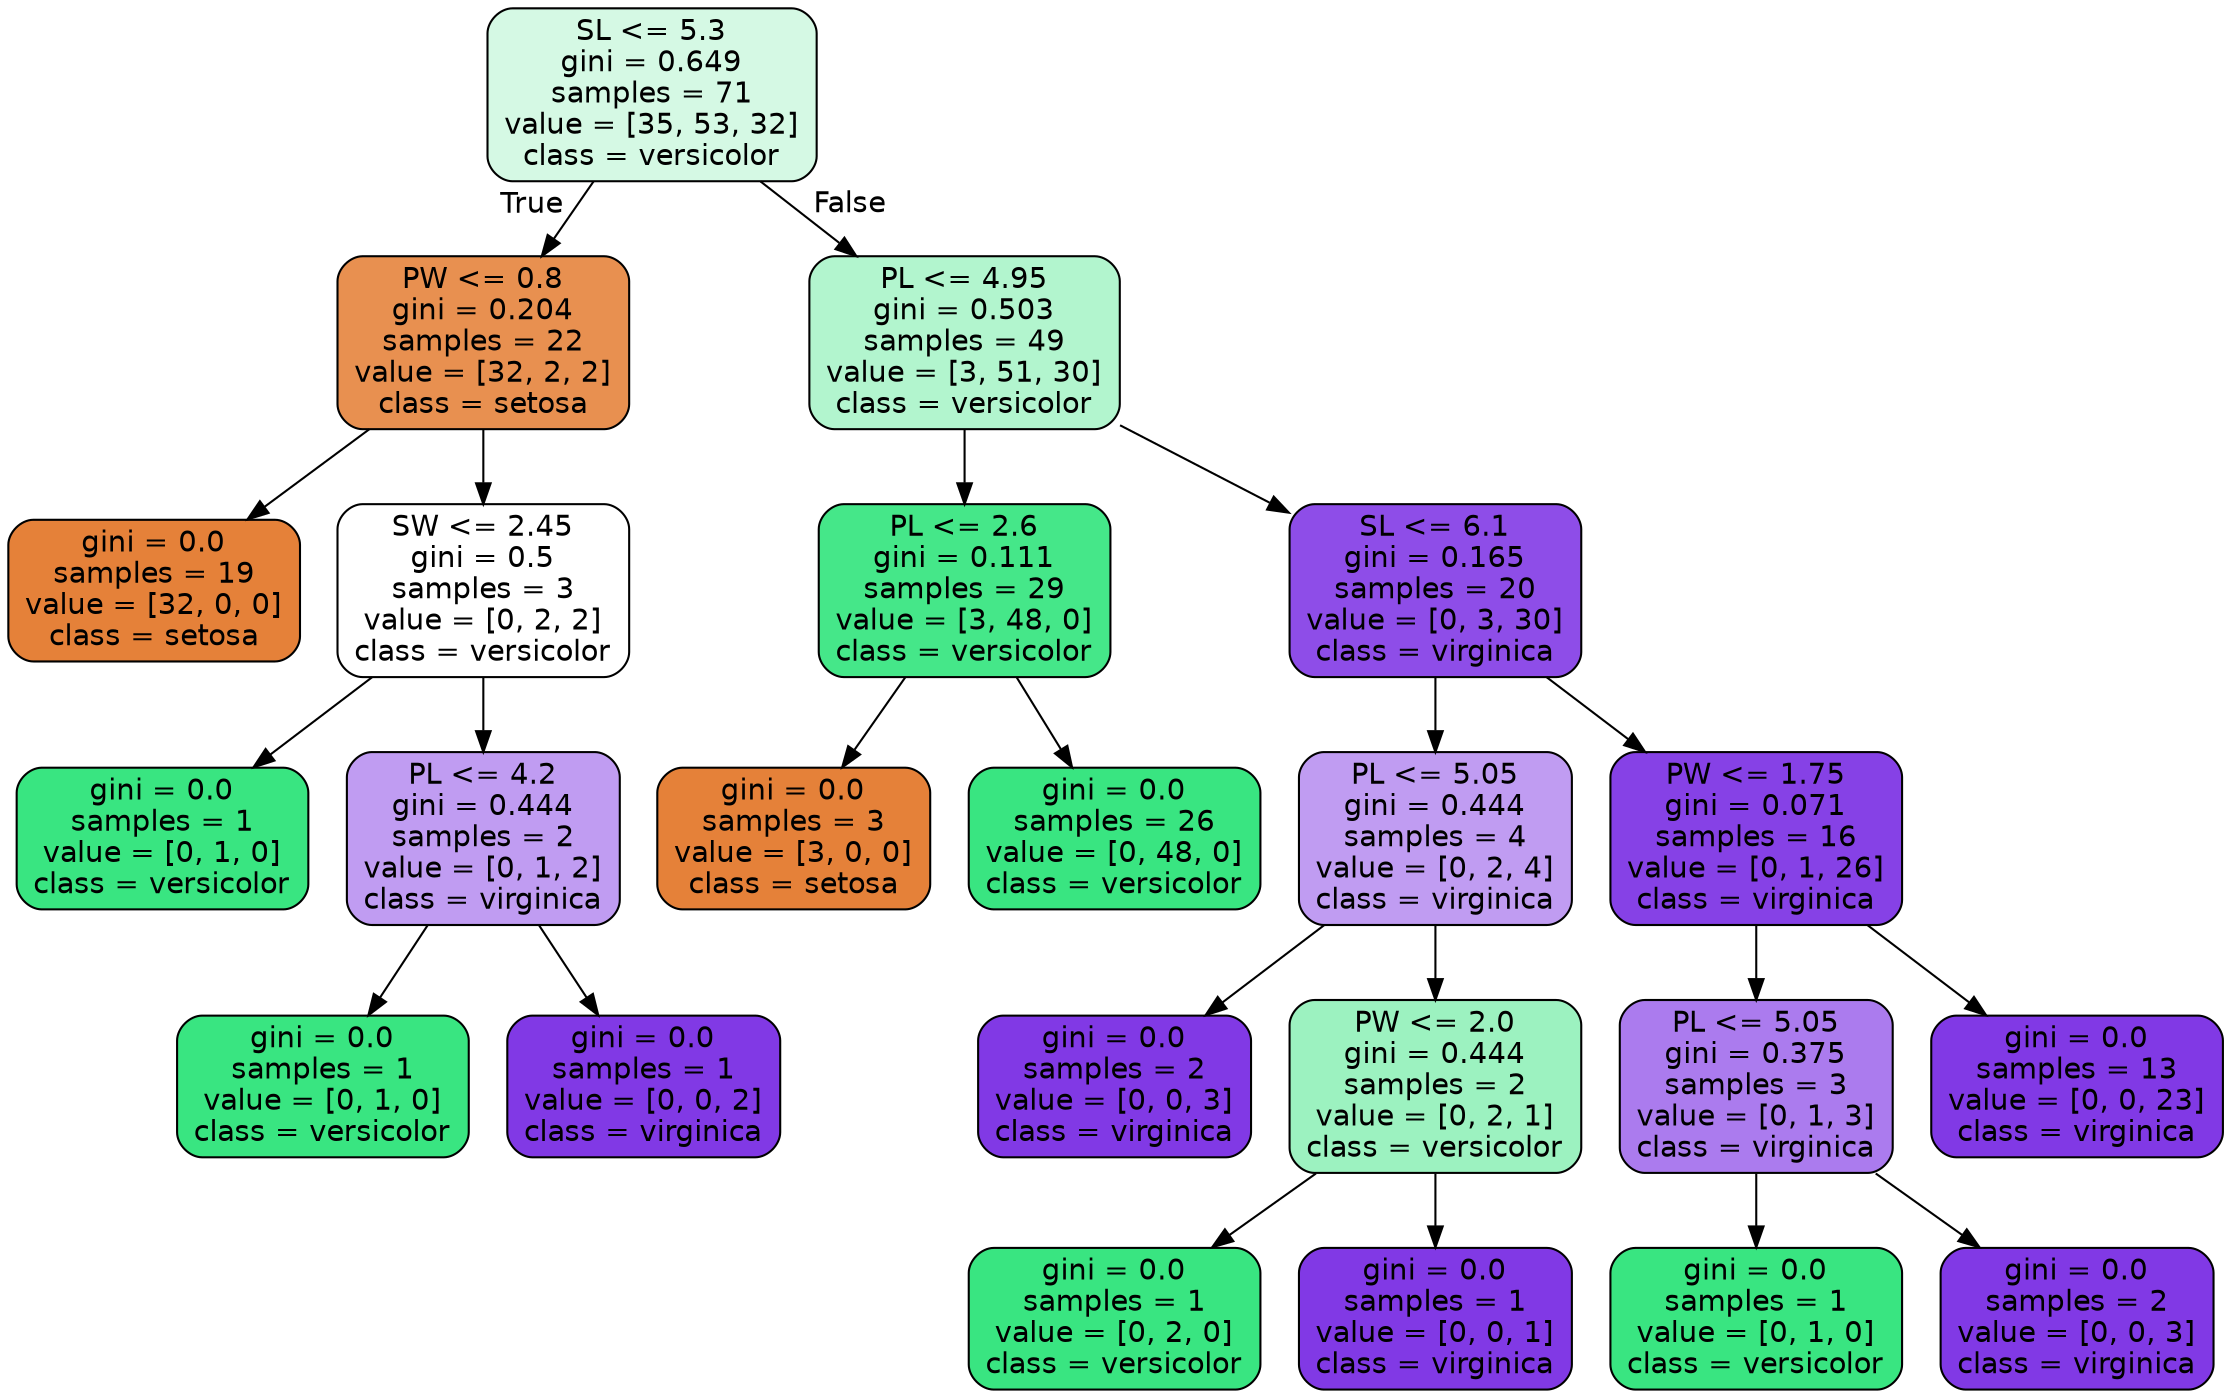 digraph Tree {
node [shape=box, style="filled, rounded", color="black", fontname=helvetica] ;
edge [fontname=helvetica] ;
0 [label="SL <= 5.3\ngini = 0.649\nsamples = 71\nvalue = [35, 53, 32]\nclass = versicolor", fillcolor="#d5f9e4"] ;
1 [label="PW <= 0.8\ngini = 0.204\nsamples = 22\nvalue = [32, 2, 2]\nclass = setosa", fillcolor="#e89050"] ;
0 -> 1 [labeldistance=2.5, labelangle=45, headlabel="True"] ;
2 [label="gini = 0.0\nsamples = 19\nvalue = [32, 0, 0]\nclass = setosa", fillcolor="#e58139"] ;
1 -> 2 ;
3 [label="SW <= 2.45\ngini = 0.5\nsamples = 3\nvalue = [0, 2, 2]\nclass = versicolor", fillcolor="#ffffff"] ;
1 -> 3 ;
4 [label="gini = 0.0\nsamples = 1\nvalue = [0, 1, 0]\nclass = versicolor", fillcolor="#39e581"] ;
3 -> 4 ;
5 [label="PL <= 4.2\ngini = 0.444\nsamples = 2\nvalue = [0, 1, 2]\nclass = virginica", fillcolor="#c09cf2"] ;
3 -> 5 ;
6 [label="gini = 0.0\nsamples = 1\nvalue = [0, 1, 0]\nclass = versicolor", fillcolor="#39e581"] ;
5 -> 6 ;
7 [label="gini = 0.0\nsamples = 1\nvalue = [0, 0, 2]\nclass = virginica", fillcolor="#8139e5"] ;
5 -> 7 ;
8 [label="PL <= 4.95\ngini = 0.503\nsamples = 49\nvalue = [3, 51, 30]\nclass = versicolor", fillcolor="#b2f5ce"] ;
0 -> 8 [labeldistance=2.5, labelangle=-45, headlabel="False"] ;
9 [label="PL <= 2.6\ngini = 0.111\nsamples = 29\nvalue = [3, 48, 0]\nclass = versicolor", fillcolor="#45e789"] ;
8 -> 9 ;
10 [label="gini = 0.0\nsamples = 3\nvalue = [3, 0, 0]\nclass = setosa", fillcolor="#e58139"] ;
9 -> 10 ;
11 [label="gini = 0.0\nsamples = 26\nvalue = [0, 48, 0]\nclass = versicolor", fillcolor="#39e581"] ;
9 -> 11 ;
12 [label="SL <= 6.1\ngini = 0.165\nsamples = 20\nvalue = [0, 3, 30]\nclass = virginica", fillcolor="#8e4de8"] ;
8 -> 12 ;
13 [label="PL <= 5.05\ngini = 0.444\nsamples = 4\nvalue = [0, 2, 4]\nclass = virginica", fillcolor="#c09cf2"] ;
12 -> 13 ;
14 [label="gini = 0.0\nsamples = 2\nvalue = [0, 0, 3]\nclass = virginica", fillcolor="#8139e5"] ;
13 -> 14 ;
15 [label="PW <= 2.0\ngini = 0.444\nsamples = 2\nvalue = [0, 2, 1]\nclass = versicolor", fillcolor="#9cf2c0"] ;
13 -> 15 ;
16 [label="gini = 0.0\nsamples = 1\nvalue = [0, 2, 0]\nclass = versicolor", fillcolor="#39e581"] ;
15 -> 16 ;
17 [label="gini = 0.0\nsamples = 1\nvalue = [0, 0, 1]\nclass = virginica", fillcolor="#8139e5"] ;
15 -> 17 ;
18 [label="PW <= 1.75\ngini = 0.071\nsamples = 16\nvalue = [0, 1, 26]\nclass = virginica", fillcolor="#8641e6"] ;
12 -> 18 ;
19 [label="PL <= 5.05\ngini = 0.375\nsamples = 3\nvalue = [0, 1, 3]\nclass = virginica", fillcolor="#ab7bee"] ;
18 -> 19 ;
20 [label="gini = 0.0\nsamples = 1\nvalue = [0, 1, 0]\nclass = versicolor", fillcolor="#39e581"] ;
19 -> 20 ;
21 [label="gini = 0.0\nsamples = 2\nvalue = [0, 0, 3]\nclass = virginica", fillcolor="#8139e5"] ;
19 -> 21 ;
22 [label="gini = 0.0\nsamples = 13\nvalue = [0, 0, 23]\nclass = virginica", fillcolor="#8139e5"] ;
18 -> 22 ;
}